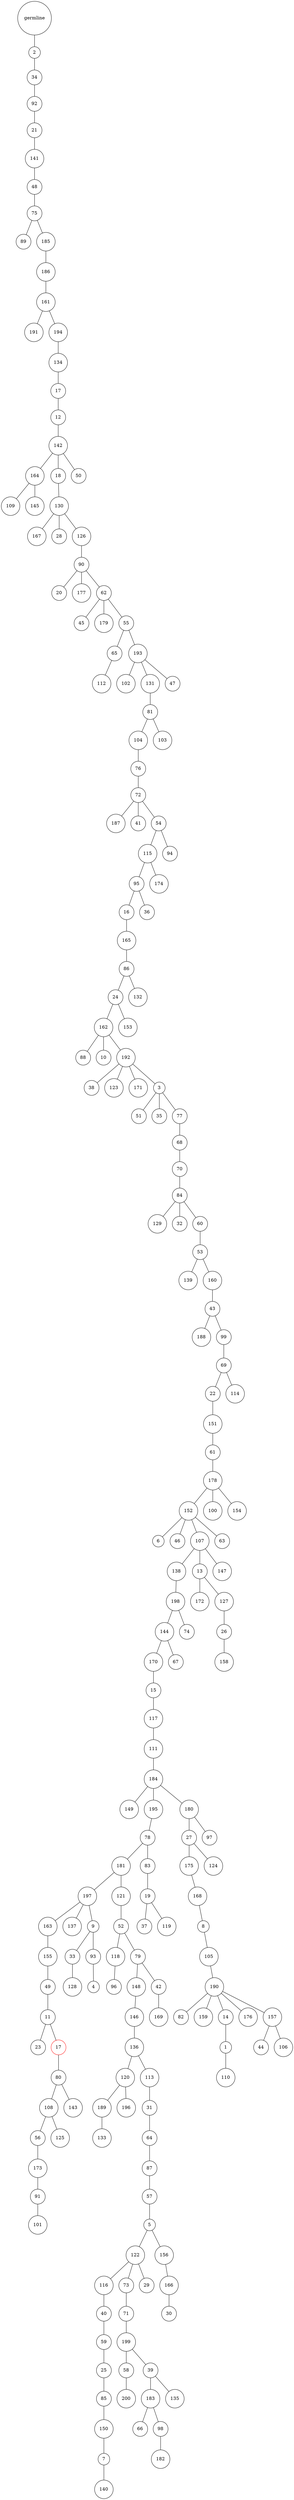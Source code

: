 graph {
	rankdir=UD;
	splines=line;
	node [shape=circle]
	"0x7f2534fb1bb0" [label="germline"];
	"0x7f2534fb1be0" [label="2"];
	"0x7f2534fb1bb0" -- "0x7f2534fb1be0" ;
	"0x7f2534fb1c10" [label="34"];
	"0x7f2534fb1be0" -- "0x7f2534fb1c10" ;
	"0x7f2534fb1c40" [label="92"];
	"0x7f2534fb1c10" -- "0x7f2534fb1c40" ;
	"0x7f2534fb1c70" [label="21"];
	"0x7f2534fb1c40" -- "0x7f2534fb1c70" ;
	"0x7f2534fb1ca0" [label="141"];
	"0x7f2534fb1c70" -- "0x7f2534fb1ca0" ;
	"0x7f2534fb1cd0" [label="48"];
	"0x7f2534fb1ca0" -- "0x7f2534fb1cd0" ;
	"0x7f2534fb1d00" [label="75"];
	"0x7f2534fb1cd0" -- "0x7f2534fb1d00" ;
	"0x7f2534fb1d30" [label="89"];
	"0x7f2534fb1d00" -- "0x7f2534fb1d30" ;
	"0x7f2534fb1d60" [label="185"];
	"0x7f2534fb1d00" -- "0x7f2534fb1d60" ;
	"0x7f2534fb1d90" [label="186"];
	"0x7f2534fb1d60" -- "0x7f2534fb1d90" ;
	"0x7f2534fb1dc0" [label="161"];
	"0x7f2534fb1d90" -- "0x7f2534fb1dc0" ;
	"0x7f2534fb1df0" [label="191"];
	"0x7f2534fb1dc0" -- "0x7f2534fb1df0" ;
	"0x7f2534fb1e20" [label="194"];
	"0x7f2534fb1dc0" -- "0x7f2534fb1e20" ;
	"0x7f2534fb1e50" [label="134"];
	"0x7f2534fb1e20" -- "0x7f2534fb1e50" ;
	"0x7f2534fb1e80" [label="17"];
	"0x7f2534fb1e50" -- "0x7f2534fb1e80" ;
	"0x7f2534fb1eb0" [label="12"];
	"0x7f2534fb1e80" -- "0x7f2534fb1eb0" ;
	"0x7f2534fb1ee0" [label="142"];
	"0x7f2534fb1eb0" -- "0x7f2534fb1ee0" ;
	"0x7f2534fb1f10" [label="164"];
	"0x7f2534fb1ee0" -- "0x7f2534fb1f10" ;
	"0x7f2534fb1f40" [label="109"];
	"0x7f2534fb1f10" -- "0x7f2534fb1f40" ;
	"0x7f2534fb1f70" [label="145"];
	"0x7f2534fb1f10" -- "0x7f2534fb1f70" ;
	"0x7f2534fb1fa0" [label="18"];
	"0x7f2534fb1ee0" -- "0x7f2534fb1fa0" ;
	"0x7f2534fb1fd0" [label="130"];
	"0x7f2534fb1fa0" -- "0x7f2534fb1fd0" ;
	"0x7f2534fb4040" [label="167"];
	"0x7f2534fb1fd0" -- "0x7f2534fb4040" ;
	"0x7f2534fb4070" [label="28"];
	"0x7f2534fb1fd0" -- "0x7f2534fb4070" ;
	"0x7f2534fb40a0" [label="126"];
	"0x7f2534fb1fd0" -- "0x7f2534fb40a0" ;
	"0x7f2534fb40d0" [label="90"];
	"0x7f2534fb40a0" -- "0x7f2534fb40d0" ;
	"0x7f2534fb4100" [label="20"];
	"0x7f2534fb40d0" -- "0x7f2534fb4100" ;
	"0x7f2534fb4130" [label="177"];
	"0x7f2534fb40d0" -- "0x7f2534fb4130" ;
	"0x7f2534fb4160" [label="62"];
	"0x7f2534fb40d0" -- "0x7f2534fb4160" ;
	"0x7f2534fb4190" [label="45"];
	"0x7f2534fb4160" -- "0x7f2534fb4190" ;
	"0x7f2534fb41c0" [label="179"];
	"0x7f2534fb4160" -- "0x7f2534fb41c0" ;
	"0x7f2534fb41f0" [label="55"];
	"0x7f2534fb4160" -- "0x7f2534fb41f0" ;
	"0x7f2534fb4220" [label="65"];
	"0x7f2534fb41f0" -- "0x7f2534fb4220" ;
	"0x7f2534fb4250" [label="112"];
	"0x7f2534fb4220" -- "0x7f2534fb4250" ;
	"0x7f2534fb4280" [label="193"];
	"0x7f2534fb41f0" -- "0x7f2534fb4280" ;
	"0x7f2534fb42b0" [label="102"];
	"0x7f2534fb4280" -- "0x7f2534fb42b0" ;
	"0x7f2534fb42e0" [label="131"];
	"0x7f2534fb4280" -- "0x7f2534fb42e0" ;
	"0x7f2534fb4310" [label="81"];
	"0x7f2534fb42e0" -- "0x7f2534fb4310" ;
	"0x7f2534fb4340" [label="104"];
	"0x7f2534fb4310" -- "0x7f2534fb4340" ;
	"0x7f2534fb4370" [label="76"];
	"0x7f2534fb4340" -- "0x7f2534fb4370" ;
	"0x7f2534fb43a0" [label="72"];
	"0x7f2534fb4370" -- "0x7f2534fb43a0" ;
	"0x7f2534fb43d0" [label="187"];
	"0x7f2534fb43a0" -- "0x7f2534fb43d0" ;
	"0x7f2534fb4400" [label="41"];
	"0x7f2534fb43a0" -- "0x7f2534fb4400" ;
	"0x7f2534fb4430" [label="54"];
	"0x7f2534fb43a0" -- "0x7f2534fb4430" ;
	"0x7f2534fb4460" [label="115"];
	"0x7f2534fb4430" -- "0x7f2534fb4460" ;
	"0x7f2534fb4490" [label="95"];
	"0x7f2534fb4460" -- "0x7f2534fb4490" ;
	"0x7f2534fb44c0" [label="16"];
	"0x7f2534fb4490" -- "0x7f2534fb44c0" ;
	"0x7f2534fb44f0" [label="165"];
	"0x7f2534fb44c0" -- "0x7f2534fb44f0" ;
	"0x7f2534fb4520" [label="86"];
	"0x7f2534fb44f0" -- "0x7f2534fb4520" ;
	"0x7f2534fb4550" [label="24"];
	"0x7f2534fb4520" -- "0x7f2534fb4550" ;
	"0x7f2534fb4580" [label="162"];
	"0x7f2534fb4550" -- "0x7f2534fb4580" ;
	"0x7f2534fb45b0" [label="88"];
	"0x7f2534fb4580" -- "0x7f2534fb45b0" ;
	"0x7f2534fb45e0" [label="10"];
	"0x7f2534fb4580" -- "0x7f2534fb45e0" ;
	"0x7f2534fb4610" [label="192"];
	"0x7f2534fb4580" -- "0x7f2534fb4610" ;
	"0x7f2534fb4640" [label="38"];
	"0x7f2534fb4610" -- "0x7f2534fb4640" ;
	"0x7f2534fb4670" [label="123"];
	"0x7f2534fb4610" -- "0x7f2534fb4670" ;
	"0x7f2534fb46a0" [label="171"];
	"0x7f2534fb4610" -- "0x7f2534fb46a0" ;
	"0x7f2534fb46d0" [label="3"];
	"0x7f2534fb4610" -- "0x7f2534fb46d0" ;
	"0x7f2534fb4700" [label="51"];
	"0x7f2534fb46d0" -- "0x7f2534fb4700" ;
	"0x7f2534fb4730" [label="35"];
	"0x7f2534fb46d0" -- "0x7f2534fb4730" ;
	"0x7f2534fb4760" [label="77"];
	"0x7f2534fb46d0" -- "0x7f2534fb4760" ;
	"0x7f2534fb4790" [label="68"];
	"0x7f2534fb4760" -- "0x7f2534fb4790" ;
	"0x7f2534fb47c0" [label="70"];
	"0x7f2534fb4790" -- "0x7f2534fb47c0" ;
	"0x7f2534fb47f0" [label="84"];
	"0x7f2534fb47c0" -- "0x7f2534fb47f0" ;
	"0x7f2534fb4820" [label="129"];
	"0x7f2534fb47f0" -- "0x7f2534fb4820" ;
	"0x7f2534fb4850" [label="32"];
	"0x7f2534fb47f0" -- "0x7f2534fb4850" ;
	"0x7f2534fb4880" [label="60"];
	"0x7f2534fb47f0" -- "0x7f2534fb4880" ;
	"0x7f2534fb48b0" [label="53"];
	"0x7f2534fb4880" -- "0x7f2534fb48b0" ;
	"0x7f2534fb48e0" [label="139"];
	"0x7f2534fb48b0" -- "0x7f2534fb48e0" ;
	"0x7f2534fb4910" [label="160"];
	"0x7f2534fb48b0" -- "0x7f2534fb4910" ;
	"0x7f2534fb4940" [label="43"];
	"0x7f2534fb4910" -- "0x7f2534fb4940" ;
	"0x7f2534fb4970" [label="188"];
	"0x7f2534fb4940" -- "0x7f2534fb4970" ;
	"0x7f2534fb49a0" [label="99"];
	"0x7f2534fb4940" -- "0x7f2534fb49a0" ;
	"0x7f2534fb49d0" [label="69"];
	"0x7f2534fb49a0" -- "0x7f2534fb49d0" ;
	"0x7f2534fb4a00" [label="22"];
	"0x7f2534fb49d0" -- "0x7f2534fb4a00" ;
	"0x7f2534fb4a30" [label="151"];
	"0x7f2534fb4a00" -- "0x7f2534fb4a30" ;
	"0x7f2534fb4a60" [label="61"];
	"0x7f2534fb4a30" -- "0x7f2534fb4a60" ;
	"0x7f2534fb4a90" [label="178"];
	"0x7f2534fb4a60" -- "0x7f2534fb4a90" ;
	"0x7f2534fb4ac0" [label="152"];
	"0x7f2534fb4a90" -- "0x7f2534fb4ac0" ;
	"0x7f2534fb4af0" [label="6"];
	"0x7f2534fb4ac0" -- "0x7f2534fb4af0" ;
	"0x7f2534fb4b20" [label="46"];
	"0x7f2534fb4ac0" -- "0x7f2534fb4b20" ;
	"0x7f2534fb4b50" [label="107"];
	"0x7f2534fb4ac0" -- "0x7f2534fb4b50" ;
	"0x7f2534fb4b80" [label="138"];
	"0x7f2534fb4b50" -- "0x7f2534fb4b80" ;
	"0x7f2534fb4bb0" [label="198"];
	"0x7f2534fb4b80" -- "0x7f2534fb4bb0" ;
	"0x7f2534fb4be0" [label="144"];
	"0x7f2534fb4bb0" -- "0x7f2534fb4be0" ;
	"0x7f2534fb4c10" [label="170"];
	"0x7f2534fb4be0" -- "0x7f2534fb4c10" ;
	"0x7f2534fb4c40" [label="15"];
	"0x7f2534fb4c10" -- "0x7f2534fb4c40" ;
	"0x7f2534fb4c70" [label="117"];
	"0x7f2534fb4c40" -- "0x7f2534fb4c70" ;
	"0x7f2534fb4ca0" [label="111"];
	"0x7f2534fb4c70" -- "0x7f2534fb4ca0" ;
	"0x7f2534fb4cd0" [label="184"];
	"0x7f2534fb4ca0" -- "0x7f2534fb4cd0" ;
	"0x7f2534fb4d00" [label="149"];
	"0x7f2534fb4cd0" -- "0x7f2534fb4d00" ;
	"0x7f2534fb4d30" [label="195"];
	"0x7f2534fb4cd0" -- "0x7f2534fb4d30" ;
	"0x7f2534fb4d60" [label="78"];
	"0x7f2534fb4d30" -- "0x7f2534fb4d60" ;
	"0x7f2534fb4d90" [label="181"];
	"0x7f2534fb4d60" -- "0x7f2534fb4d90" ;
	"0x7f2534fb4dc0" [label="197"];
	"0x7f2534fb4d90" -- "0x7f2534fb4dc0" ;
	"0x7f2534fb4df0" [label="163"];
	"0x7f2534fb4dc0" -- "0x7f2534fb4df0" ;
	"0x7f2534fb4e20" [label="155"];
	"0x7f2534fb4df0" -- "0x7f2534fb4e20" ;
	"0x7f2534fb4e50" [label="49"];
	"0x7f2534fb4e20" -- "0x7f2534fb4e50" ;
	"0x7f2534fb4e80" [label="11"];
	"0x7f2534fb4e50" -- "0x7f2534fb4e80" ;
	"0x7f2534fb4eb0" [label="23"];
	"0x7f2534fb4e80" -- "0x7f2534fb4eb0" ;
	"0x7f2534fb4ee0" [label="17",color="red"];
	"0x7f2534fb4e80" -- "0x7f2534fb4ee0" ;
	"0x7f2534fb4f10" [label="80"];
	"0x7f2534fb4ee0" -- "0x7f2534fb4f10" ;
	"0x7f2534fb4f40" [label="108"];
	"0x7f2534fb4f10" -- "0x7f2534fb4f40" ;
	"0x7f2534fb4f70" [label="56"];
	"0x7f2534fb4f40" -- "0x7f2534fb4f70" ;
	"0x7f2534fb4fa0" [label="173"];
	"0x7f2534fb4f70" -- "0x7f2534fb4fa0" ;
	"0x7f2534fb4fd0" [label="91"];
	"0x7f2534fb4fa0" -- "0x7f2534fb4fd0" ;
	"0x7f2534fb7040" [label="101"];
	"0x7f2534fb4fd0" -- "0x7f2534fb7040" ;
	"0x7f2534fb7070" [label="125"];
	"0x7f2534fb4f40" -- "0x7f2534fb7070" ;
	"0x7f2534fb70a0" [label="143"];
	"0x7f2534fb4f10" -- "0x7f2534fb70a0" ;
	"0x7f2534fb70d0" [label="137"];
	"0x7f2534fb4dc0" -- "0x7f2534fb70d0" ;
	"0x7f2534fb7100" [label="9"];
	"0x7f2534fb4dc0" -- "0x7f2534fb7100" ;
	"0x7f2534fb7130" [label="33"];
	"0x7f2534fb7100" -- "0x7f2534fb7130" ;
	"0x7f2534fb7160" [label="128"];
	"0x7f2534fb7130" -- "0x7f2534fb7160" ;
	"0x7f2534fb7190" [label="93"];
	"0x7f2534fb7100" -- "0x7f2534fb7190" ;
	"0x7f2534fb71c0" [label="4"];
	"0x7f2534fb7190" -- "0x7f2534fb71c0" ;
	"0x7f2534fb71f0" [label="121"];
	"0x7f2534fb4d90" -- "0x7f2534fb71f0" ;
	"0x7f2534fb7220" [label="52"];
	"0x7f2534fb71f0" -- "0x7f2534fb7220" ;
	"0x7f2534fb7250" [label="118"];
	"0x7f2534fb7220" -- "0x7f2534fb7250" ;
	"0x7f2534fb7280" [label="96"];
	"0x7f2534fb7250" -- "0x7f2534fb7280" ;
	"0x7f2534fb72b0" [label="79"];
	"0x7f2534fb7220" -- "0x7f2534fb72b0" ;
	"0x7f2534fb72e0" [label="148"];
	"0x7f2534fb72b0" -- "0x7f2534fb72e0" ;
	"0x7f2534fb7310" [label="146"];
	"0x7f2534fb72e0" -- "0x7f2534fb7310" ;
	"0x7f2534fb7340" [label="136"];
	"0x7f2534fb7310" -- "0x7f2534fb7340" ;
	"0x7f2534fb7370" [label="120"];
	"0x7f2534fb7340" -- "0x7f2534fb7370" ;
	"0x7f2534fb73a0" [label="189"];
	"0x7f2534fb7370" -- "0x7f2534fb73a0" ;
	"0x7f2534fb73d0" [label="133"];
	"0x7f2534fb73a0" -- "0x7f2534fb73d0" ;
	"0x7f2534fb7400" [label="196"];
	"0x7f2534fb7370" -- "0x7f2534fb7400" ;
	"0x7f2534fb7430" [label="113"];
	"0x7f2534fb7340" -- "0x7f2534fb7430" ;
	"0x7f2534fb7460" [label="31"];
	"0x7f2534fb7430" -- "0x7f2534fb7460" ;
	"0x7f2534fb7490" [label="64"];
	"0x7f2534fb7460" -- "0x7f2534fb7490" ;
	"0x7f2534fb74c0" [label="87"];
	"0x7f2534fb7490" -- "0x7f2534fb74c0" ;
	"0x7f2534fb74f0" [label="57"];
	"0x7f2534fb74c0" -- "0x7f2534fb74f0" ;
	"0x7f2534fb7520" [label="5"];
	"0x7f2534fb74f0" -- "0x7f2534fb7520" ;
	"0x7f2534fb7550" [label="122"];
	"0x7f2534fb7520" -- "0x7f2534fb7550" ;
	"0x7f2534fb7580" [label="116"];
	"0x7f2534fb7550" -- "0x7f2534fb7580" ;
	"0x7f2534fb75b0" [label="40"];
	"0x7f2534fb7580" -- "0x7f2534fb75b0" ;
	"0x7f2534fb75e0" [label="59"];
	"0x7f2534fb75b0" -- "0x7f2534fb75e0" ;
	"0x7f2534fb7610" [label="25"];
	"0x7f2534fb75e0" -- "0x7f2534fb7610" ;
	"0x7f2534fb7640" [label="85"];
	"0x7f2534fb7610" -- "0x7f2534fb7640" ;
	"0x7f2534fb7670" [label="150"];
	"0x7f2534fb7640" -- "0x7f2534fb7670" ;
	"0x7f2534fb76a0" [label="7"];
	"0x7f2534fb7670" -- "0x7f2534fb76a0" ;
	"0x7f2534fb76d0" [label="140"];
	"0x7f2534fb76a0" -- "0x7f2534fb76d0" ;
	"0x7f2534fb7700" [label="73"];
	"0x7f2534fb7550" -- "0x7f2534fb7700" ;
	"0x7f2534fb7730" [label="71"];
	"0x7f2534fb7700" -- "0x7f2534fb7730" ;
	"0x7f2534fb7760" [label="199"];
	"0x7f2534fb7730" -- "0x7f2534fb7760" ;
	"0x7f2534fb7790" [label="58"];
	"0x7f2534fb7760" -- "0x7f2534fb7790" ;
	"0x7f2534fb77c0" [label="200"];
	"0x7f2534fb7790" -- "0x7f2534fb77c0" ;
	"0x7f2534fb77f0" [label="39"];
	"0x7f2534fb7760" -- "0x7f2534fb77f0" ;
	"0x7f2534fb7820" [label="183"];
	"0x7f2534fb77f0" -- "0x7f2534fb7820" ;
	"0x7f2534fb7850" [label="66"];
	"0x7f2534fb7820" -- "0x7f2534fb7850" ;
	"0x7f2534fb7880" [label="98"];
	"0x7f2534fb7820" -- "0x7f2534fb7880" ;
	"0x7f2534fb78b0" [label="182"];
	"0x7f2534fb7880" -- "0x7f2534fb78b0" ;
	"0x7f2534fb78e0" [label="135"];
	"0x7f2534fb77f0" -- "0x7f2534fb78e0" ;
	"0x7f2534fb7910" [label="29"];
	"0x7f2534fb7550" -- "0x7f2534fb7910" ;
	"0x7f2534fb7940" [label="156"];
	"0x7f2534fb7520" -- "0x7f2534fb7940" ;
	"0x7f2534fb7970" [label="166"];
	"0x7f2534fb7940" -- "0x7f2534fb7970" ;
	"0x7f2534fb79a0" [label="30"];
	"0x7f2534fb7970" -- "0x7f2534fb79a0" ;
	"0x7f2534fb79d0" [label="42"];
	"0x7f2534fb72b0" -- "0x7f2534fb79d0" ;
	"0x7f2534fb7a00" [label="169"];
	"0x7f2534fb79d0" -- "0x7f2534fb7a00" ;
	"0x7f2534fb7a30" [label="83"];
	"0x7f2534fb4d60" -- "0x7f2534fb7a30" ;
	"0x7f2534fb7a60" [label="19"];
	"0x7f2534fb7a30" -- "0x7f2534fb7a60" ;
	"0x7f2534fb7a90" [label="37"];
	"0x7f2534fb7a60" -- "0x7f2534fb7a90" ;
	"0x7f2534fb7ac0" [label="119"];
	"0x7f2534fb7a60" -- "0x7f2534fb7ac0" ;
	"0x7f2534fb7af0" [label="180"];
	"0x7f2534fb4cd0" -- "0x7f2534fb7af0" ;
	"0x7f2534fb7b20" [label="27"];
	"0x7f2534fb7af0" -- "0x7f2534fb7b20" ;
	"0x7f2534fb7b50" [label="175"];
	"0x7f2534fb7b20" -- "0x7f2534fb7b50" ;
	"0x7f2534fb7b80" [label="168"];
	"0x7f2534fb7b50" -- "0x7f2534fb7b80" ;
	"0x7f2534fb7bb0" [label="8"];
	"0x7f2534fb7b80" -- "0x7f2534fb7bb0" ;
	"0x7f2534fb7be0" [label="105"];
	"0x7f2534fb7bb0" -- "0x7f2534fb7be0" ;
	"0x7f2534fb7c10" [label="190"];
	"0x7f2534fb7be0" -- "0x7f2534fb7c10" ;
	"0x7f2534fb7c40" [label="82"];
	"0x7f2534fb7c10" -- "0x7f2534fb7c40" ;
	"0x7f2534fb7c70" [label="159"];
	"0x7f2534fb7c10" -- "0x7f2534fb7c70" ;
	"0x7f2534fb7ca0" [label="14"];
	"0x7f2534fb7c10" -- "0x7f2534fb7ca0" ;
	"0x7f2534fb7cd0" [label="1"];
	"0x7f2534fb7ca0" -- "0x7f2534fb7cd0" ;
	"0x7f2534fb7d00" [label="110"];
	"0x7f2534fb7cd0" -- "0x7f2534fb7d00" ;
	"0x7f2534fb7d30" [label="176"];
	"0x7f2534fb7c10" -- "0x7f2534fb7d30" ;
	"0x7f2534fb7d60" [label="157"];
	"0x7f2534fb7c10" -- "0x7f2534fb7d60" ;
	"0x7f2534fb7d90" [label="44"];
	"0x7f2534fb7d60" -- "0x7f2534fb7d90" ;
	"0x7f2534fb7dc0" [label="106"];
	"0x7f2534fb7d60" -- "0x7f2534fb7dc0" ;
	"0x7f2534fb7df0" [label="124"];
	"0x7f2534fb7b20" -- "0x7f2534fb7df0" ;
	"0x7f2534fb7e20" [label="97"];
	"0x7f2534fb7af0" -- "0x7f2534fb7e20" ;
	"0x7f2534fb7e50" [label="67"];
	"0x7f2534fb4be0" -- "0x7f2534fb7e50" ;
	"0x7f2534fb7e80" [label="74"];
	"0x7f2534fb4bb0" -- "0x7f2534fb7e80" ;
	"0x7f2534fb7eb0" [label="13"];
	"0x7f2534fb4b50" -- "0x7f2534fb7eb0" ;
	"0x7f2534fb7ee0" [label="172"];
	"0x7f2534fb7eb0" -- "0x7f2534fb7ee0" ;
	"0x7f2534fb7f10" [label="127"];
	"0x7f2534fb7eb0" -- "0x7f2534fb7f10" ;
	"0x7f2534fb7f40" [label="26"];
	"0x7f2534fb7f10" -- "0x7f2534fb7f40" ;
	"0x7f2534fb7f70" [label="158"];
	"0x7f2534fb7f40" -- "0x7f2534fb7f70" ;
	"0x7f2534fb7fa0" [label="147"];
	"0x7f2534fb4b50" -- "0x7f2534fb7fa0" ;
	"0x7f2534fb7fd0" [label="63"];
	"0x7f2534fb4ac0" -- "0x7f2534fb7fd0" ;
	"0x7f2534fcc040" [label="100"];
	"0x7f2534fb4a90" -- "0x7f2534fcc040" ;
	"0x7f2534fcc070" [label="154"];
	"0x7f2534fb4a90" -- "0x7f2534fcc070" ;
	"0x7f2534fcc0a0" [label="114"];
	"0x7f2534fb49d0" -- "0x7f2534fcc0a0" ;
	"0x7f2534fcc0d0" [label="153"];
	"0x7f2534fb4550" -- "0x7f2534fcc0d0" ;
	"0x7f2534fcc100" [label="132"];
	"0x7f2534fb4520" -- "0x7f2534fcc100" ;
	"0x7f2534fcc130" [label="36"];
	"0x7f2534fb4490" -- "0x7f2534fcc130" ;
	"0x7f2534fcc160" [label="174"];
	"0x7f2534fb4460" -- "0x7f2534fcc160" ;
	"0x7f2534fcc190" [label="94"];
	"0x7f2534fb4430" -- "0x7f2534fcc190" ;
	"0x7f2534fcc1c0" [label="103"];
	"0x7f2534fb4310" -- "0x7f2534fcc1c0" ;
	"0x7f2534fcc1f0" [label="47"];
	"0x7f2534fb4280" -- "0x7f2534fcc1f0" ;
	"0x7f2534fcc220" [label="50"];
	"0x7f2534fb1ee0" -- "0x7f2534fcc220" ;
}
